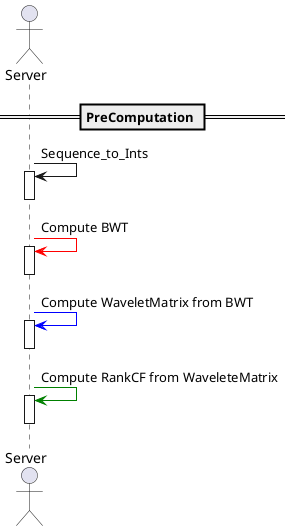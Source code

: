 @startuml

actor Server

== PreComputation ==

Server -> Server: Sequence_to_Ints
Activate Server
Deactivate Server

Server -[#red]> Server: Compute BWT
Activate Server
Deactivate Server

Server -[#blue]> Server: Compute WaveletMatrix from BWT
Activate Server
Deactivate Server

Server -[#green]> Server: Compute RankCF from WaveleteMatrix
Activate Server
Deactivate Server

@enduml
